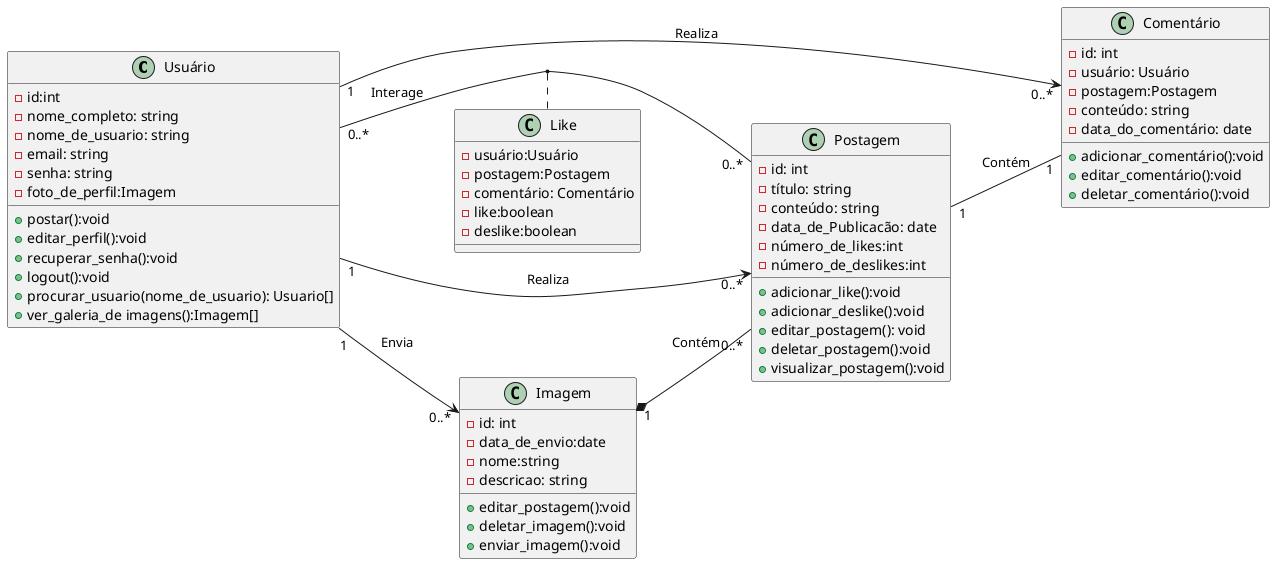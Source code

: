 @startuml Class_diagram
left to right direction
class Usuário{
  -id:int
  - nome_completo: string
  - nome_de_usuario: string
  - email: string
  - senha: string
  - foto_de_perfil:Imagem
  + postar():void
  + editar_perfil():void
  + recuperar_senha():void
  + logout():void 
  + procurar_usuario(nome_de_usuario): Usuario[]
  + ver_galeria_de imagens():Imagem[]

}
class Imagem {
  - id: int
  - data_de_envio:date
  - nome:string
  - descricao: string
  +editar_postagem():void
  +deletar_imagem():void
  +enviar_imagem():void
}

class Postagem {
  - id: int
  - título: string
  - conteúdo: string
  - data_de_Publicacão: date
  -número_de_likes:int
  -número_de_deslikes:int
  + adicionar_like():void
  + adicionar_deslike():void
  +editar_postagem(): void
  +deletar_postagem():void
  +visualizar_postagem():void
}

class Comentário {
  - id: int
  - usuário: Usuário
  - postagem:Postagem
  - conteúdo: string
  - data_do_comentário: date
  +adicionar_comentário():void
  +editar_comentário():void
  +deletar_comentário():void
}

class Like {
  - usuário:Usuário
  - postagem:Postagem
  - comentário: Comentário
  -like:boolean
  -deslike:boolean
}
Usuário "0..*" --  "0..*" Postagem:Interage 
(Usuário,Postagem) . Like
Usuário "1" -->  "0..*" Postagem:Realiza
Usuário "1" --> "0..*" Imagem:Envia
Imagem "1" *--"0..*" Postagem:Contém
Postagem "1" -- "1" Comentário:Contém
Usuário "1" -right-> "0..*" Comentário:Realiza
@enduml